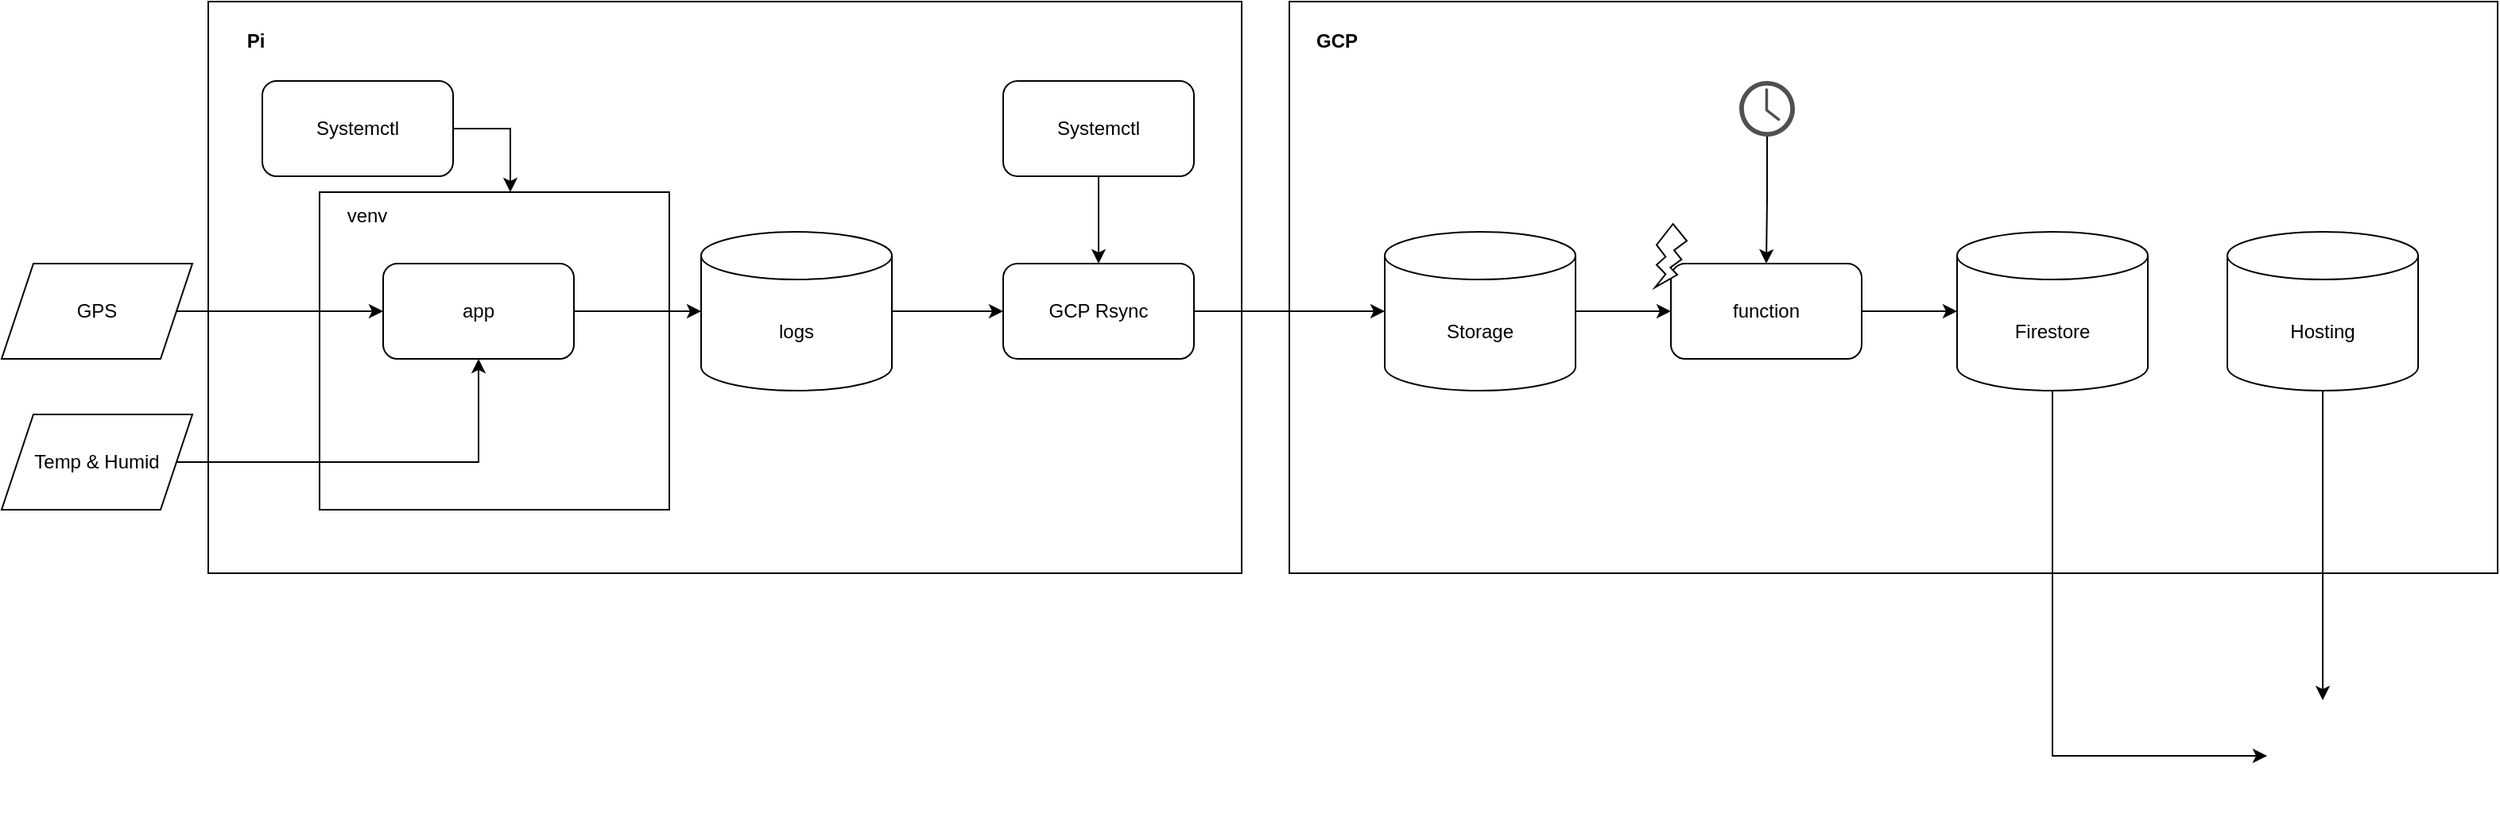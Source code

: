 <mxfile version="21.7.2" type="device">
  <diagram id="79_shXX6TbGV42pXjtV6" name="Page-1">
    <mxGraphModel dx="2049" dy="1083" grid="1" gridSize="10" guides="1" tooltips="1" connect="1" arrows="1" fold="1" page="1" pageScale="1" pageWidth="827" pageHeight="1169" math="0" shadow="0">
      <root>
        <mxCell id="0" />
        <mxCell id="1" parent="0" />
        <mxCell id="4SUQvSUG81f4TVCRoVW_-41" value="" style="rounded=0;whiteSpace=wrap;html=1;" vertex="1" parent="1">
          <mxGeometry x="940" y="160" width="760" height="360" as="geometry" />
        </mxCell>
        <mxCell id="4SUQvSUG81f4TVCRoVW_-1" value="GPS" style="shape=parallelogram;perimeter=parallelogramPerimeter;whiteSpace=wrap;html=1;fixedSize=1;" vertex="1" parent="1">
          <mxGeometry x="130" y="325" width="120" height="60" as="geometry" />
        </mxCell>
        <mxCell id="4SUQvSUG81f4TVCRoVW_-2" value="Temp &amp;amp; Humid" style="shape=parallelogram;perimeter=parallelogramPerimeter;whiteSpace=wrap;html=1;fixedSize=1;" vertex="1" parent="1">
          <mxGeometry x="130" y="420" width="120" height="60" as="geometry" />
        </mxCell>
        <mxCell id="4SUQvSUG81f4TVCRoVW_-4" value="" style="rounded=0;whiteSpace=wrap;html=1;" vertex="1" parent="1">
          <mxGeometry x="260" y="160" width="650" height="360" as="geometry" />
        </mxCell>
        <mxCell id="4SUQvSUG81f4TVCRoVW_-5" value="Pi" style="text;html=1;strokeColor=none;fillColor=none;align=center;verticalAlign=middle;whiteSpace=wrap;rounded=0;fontStyle=1" vertex="1" parent="1">
          <mxGeometry x="260" y="170" width="60" height="30" as="geometry" />
        </mxCell>
        <mxCell id="4SUQvSUG81f4TVCRoVW_-6" value="" style="rounded=0;whiteSpace=wrap;html=1;" vertex="1" parent="1">
          <mxGeometry x="330" y="280" width="220" height="200" as="geometry" />
        </mxCell>
        <mxCell id="4SUQvSUG81f4TVCRoVW_-7" value="venv" style="text;html=1;strokeColor=none;fillColor=none;align=center;verticalAlign=middle;whiteSpace=wrap;rounded=0;" vertex="1" parent="1">
          <mxGeometry x="330" y="280" width="60" height="30" as="geometry" />
        </mxCell>
        <mxCell id="4SUQvSUG81f4TVCRoVW_-8" style="edgeStyle=orthogonalEdgeStyle;rounded=0;orthogonalLoop=1;jettySize=auto;html=1;" edge="1" parent="1" source="4SUQvSUG81f4TVCRoVW_-9" target="4SUQvSUG81f4TVCRoVW_-6">
          <mxGeometry relative="1" as="geometry">
            <Array as="points">
              <mxPoint x="450" y="240" />
            </Array>
          </mxGeometry>
        </mxCell>
        <mxCell id="4SUQvSUG81f4TVCRoVW_-9" value="Systemctl" style="rounded=1;whiteSpace=wrap;html=1;" vertex="1" parent="1">
          <mxGeometry x="294" y="210" width="120" height="60" as="geometry" />
        </mxCell>
        <mxCell id="4SUQvSUG81f4TVCRoVW_-10" style="edgeStyle=orthogonalEdgeStyle;rounded=0;orthogonalLoop=1;jettySize=auto;html=1;" edge="1" parent="1" source="4SUQvSUG81f4TVCRoVW_-1" target="4SUQvSUG81f4TVCRoVW_-20">
          <mxGeometry relative="1" as="geometry">
            <mxPoint x="330" y="280.0" as="sourcePoint" />
          </mxGeometry>
        </mxCell>
        <mxCell id="4SUQvSUG81f4TVCRoVW_-12" style="edgeStyle=orthogonalEdgeStyle;rounded=0;orthogonalLoop=1;jettySize=auto;html=1;" edge="1" parent="1" source="4SUQvSUG81f4TVCRoVW_-2" target="4SUQvSUG81f4TVCRoVW_-20">
          <mxGeometry relative="1" as="geometry">
            <mxPoint x="330" y="355" as="sourcePoint" />
          </mxGeometry>
        </mxCell>
        <mxCell id="4SUQvSUG81f4TVCRoVW_-19" style="edgeStyle=orthogonalEdgeStyle;rounded=0;orthogonalLoop=1;jettySize=auto;html=1;" edge="1" parent="1" source="4SUQvSUG81f4TVCRoVW_-20" target="4SUQvSUG81f4TVCRoVW_-23">
          <mxGeometry relative="1" as="geometry">
            <mxPoint x="520" y="355" as="targetPoint" />
          </mxGeometry>
        </mxCell>
        <mxCell id="4SUQvSUG81f4TVCRoVW_-20" value="app" style="rounded=1;whiteSpace=wrap;html=1;" vertex="1" parent="1">
          <mxGeometry x="370" y="325" width="120" height="60" as="geometry" />
        </mxCell>
        <mxCell id="4SUQvSUG81f4TVCRoVW_-37" style="edgeStyle=orthogonalEdgeStyle;rounded=0;orthogonalLoop=1;jettySize=auto;html=1;" edge="1" parent="1" source="4SUQvSUG81f4TVCRoVW_-23" target="4SUQvSUG81f4TVCRoVW_-32">
          <mxGeometry relative="1" as="geometry" />
        </mxCell>
        <mxCell id="4SUQvSUG81f4TVCRoVW_-23" value="logs" style="shape=cylinder3;whiteSpace=wrap;html=1;boundedLbl=1;backgroundOutline=1;size=15;" vertex="1" parent="1">
          <mxGeometry x="570" y="305" width="120" height="100" as="geometry" />
        </mxCell>
        <mxCell id="4SUQvSUG81f4TVCRoVW_-43" style="edgeStyle=orthogonalEdgeStyle;rounded=0;orthogonalLoop=1;jettySize=auto;html=1;" edge="1" parent="1" source="4SUQvSUG81f4TVCRoVW_-32" target="4SUQvSUG81f4TVCRoVW_-39">
          <mxGeometry relative="1" as="geometry" />
        </mxCell>
        <mxCell id="4SUQvSUG81f4TVCRoVW_-32" value="GCP Rsync" style="rounded=1;whiteSpace=wrap;html=1;" vertex="1" parent="1">
          <mxGeometry x="760" y="325" width="120" height="60" as="geometry" />
        </mxCell>
        <mxCell id="4SUQvSUG81f4TVCRoVW_-34" style="edgeStyle=orthogonalEdgeStyle;rounded=0;orthogonalLoop=1;jettySize=auto;html=1;" edge="1" parent="1" source="4SUQvSUG81f4TVCRoVW_-33" target="4SUQvSUG81f4TVCRoVW_-32">
          <mxGeometry relative="1" as="geometry" />
        </mxCell>
        <mxCell id="4SUQvSUG81f4TVCRoVW_-33" value="Systemctl" style="rounded=1;whiteSpace=wrap;html=1;" vertex="1" parent="1">
          <mxGeometry x="760" y="210" width="120" height="60" as="geometry" />
        </mxCell>
        <mxCell id="4SUQvSUG81f4TVCRoVW_-47" style="edgeStyle=orthogonalEdgeStyle;rounded=0;orthogonalLoop=1;jettySize=auto;html=1;" edge="1" parent="1" source="4SUQvSUG81f4TVCRoVW_-39" target="4SUQvSUG81f4TVCRoVW_-46">
          <mxGeometry relative="1" as="geometry" />
        </mxCell>
        <mxCell id="4SUQvSUG81f4TVCRoVW_-39" value="Storage" style="shape=cylinder3;whiteSpace=wrap;html=1;boundedLbl=1;backgroundOutline=1;size=15;" vertex="1" parent="1">
          <mxGeometry x="1000" y="305" width="120" height="100" as="geometry" />
        </mxCell>
        <mxCell id="4SUQvSUG81f4TVCRoVW_-42" value="GCP" style="text;html=1;strokeColor=none;fillColor=none;align=center;verticalAlign=middle;whiteSpace=wrap;rounded=0;fontStyle=1" vertex="1" parent="1">
          <mxGeometry x="940" y="170" width="60" height="30" as="geometry" />
        </mxCell>
        <mxCell id="4SUQvSUG81f4TVCRoVW_-51" style="edgeStyle=orthogonalEdgeStyle;rounded=0;orthogonalLoop=1;jettySize=auto;html=1;" edge="1" parent="1" source="4SUQvSUG81f4TVCRoVW_-44" target="4SUQvSUG81f4TVCRoVW_-46">
          <mxGeometry relative="1" as="geometry" />
        </mxCell>
        <mxCell id="4SUQvSUG81f4TVCRoVW_-44" value="" style="sketch=0;pointerEvents=1;shadow=0;dashed=0;html=1;strokeColor=none;fillColor=#505050;labelPosition=center;verticalLabelPosition=bottom;verticalAlign=top;outlineConnect=0;align=center;shape=mxgraph.office.concepts.clock;" vertex="1" parent="1">
          <mxGeometry x="1223" y="210" width="35" height="35" as="geometry" />
        </mxCell>
        <mxCell id="4SUQvSUG81f4TVCRoVW_-49" style="edgeStyle=orthogonalEdgeStyle;rounded=0;orthogonalLoop=1;jettySize=auto;html=1;" edge="1" parent="1" source="4SUQvSUG81f4TVCRoVW_-46" target="4SUQvSUG81f4TVCRoVW_-48">
          <mxGeometry relative="1" as="geometry" />
        </mxCell>
        <mxCell id="4SUQvSUG81f4TVCRoVW_-46" value="function" style="rounded=1;whiteSpace=wrap;html=1;" vertex="1" parent="1">
          <mxGeometry x="1180" y="325" width="120" height="60" as="geometry" />
        </mxCell>
        <mxCell id="4SUQvSUG81f4TVCRoVW_-45" value="" style="verticalLabelPosition=bottom;verticalAlign=top;html=1;shape=mxgraph.basic.flash" vertex="1" parent="1">
          <mxGeometry x="1170" y="300" width="20" height="40" as="geometry" />
        </mxCell>
        <mxCell id="4SUQvSUG81f4TVCRoVW_-55" style="edgeStyle=orthogonalEdgeStyle;rounded=0;orthogonalLoop=1;jettySize=auto;html=1;entryX=0;entryY=0.5;entryDx=0;entryDy=0;" edge="1" parent="1" source="4SUQvSUG81f4TVCRoVW_-48" target="4SUQvSUG81f4TVCRoVW_-52">
          <mxGeometry relative="1" as="geometry">
            <Array as="points">
              <mxPoint x="1420" y="635" />
            </Array>
          </mxGeometry>
        </mxCell>
        <mxCell id="4SUQvSUG81f4TVCRoVW_-48" value="Firestore" style="shape=cylinder3;whiteSpace=wrap;html=1;boundedLbl=1;backgroundOutline=1;size=15;" vertex="1" parent="1">
          <mxGeometry x="1360" y="305" width="120" height="100" as="geometry" />
        </mxCell>
        <mxCell id="4SUQvSUG81f4TVCRoVW_-53" style="edgeStyle=orthogonalEdgeStyle;rounded=0;orthogonalLoop=1;jettySize=auto;html=1;" edge="1" parent="1" source="4SUQvSUG81f4TVCRoVW_-50" target="4SUQvSUG81f4TVCRoVW_-52">
          <mxGeometry relative="1" as="geometry" />
        </mxCell>
        <mxCell id="4SUQvSUG81f4TVCRoVW_-50" value="Hosting" style="shape=cylinder3;whiteSpace=wrap;html=1;boundedLbl=1;backgroundOutline=1;size=15;" vertex="1" parent="1">
          <mxGeometry x="1530" y="305" width="120" height="100" as="geometry" />
        </mxCell>
        <mxCell id="4SUQvSUG81f4TVCRoVW_-52" value="" style="shape=image;html=1;verticalAlign=top;verticalLabelPosition=bottom;labelBackgroundColor=#ffffff;imageAspect=0;aspect=fixed;image=https://cdn1.iconfinder.com/data/icons/bootstrap-vol-3/16/filetype-html-128.png" vertex="1" parent="1">
          <mxGeometry x="1555" y="600" width="70" height="70" as="geometry" />
        </mxCell>
      </root>
    </mxGraphModel>
  </diagram>
</mxfile>
